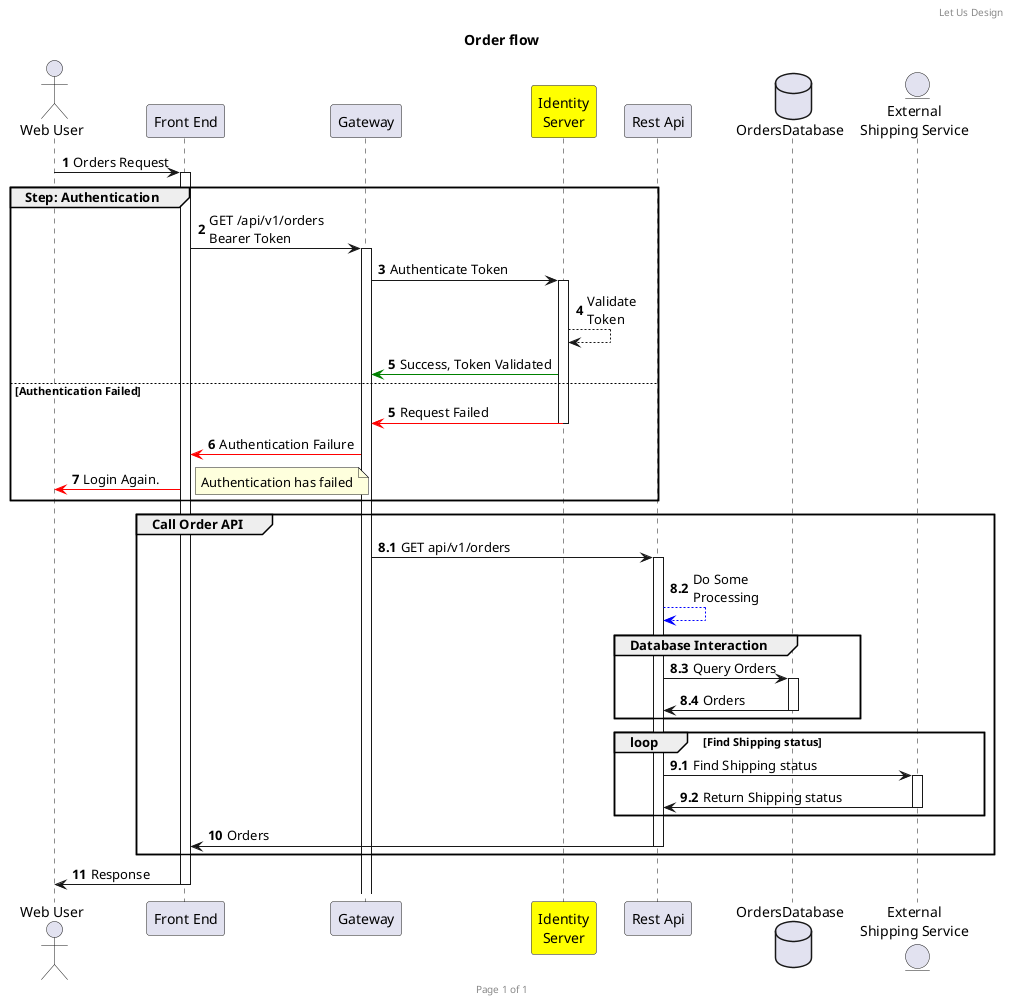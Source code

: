 'Rich PlantUML support for Visual Studio Code. Plugin used with VS Code
'Refer Syntax: https://plantuml.com/sequence-diagram

@startuml my simple order request

header Let Us Design
footer Page %page% of %lastpage%
title Order flow

actor "Web User" as WebUser
participant "Front End" as Portal
participant Gateway
participant "Identity\nServer" as IdentityServer #yellow
participant "Rest Api" as RestApi
database OrdersDatabase
entity "External\nShipping Service" as ExternalShippingService

autonumber
WebUser -> Portal ++ : Orders Request
group Step: Authentication
    Portal -> Gateway ++: GET /api/v1/orders\nBearer Token
    Gateway -> IdentityServer ++: Authenticate Token
    IdentityServer --> IdentityServer : Validate\nToken
    IdentityServer -[#green]> Gateway : Success, Token Validated
else Authentication Failed
    autonumber 5
    IdentityServer -[#red]> Gateway --: Request Failed
    Gateway -[#red]> Portal : Authentication Failure
    Portal -[#red]> WebUser: Login Again.  
    note right : Authentication has failed  
end

group Call Order API
    autonumber 8.1
    Gateway -> RestApi ++ : GET api/v1/orders
    RestApi --[#blue]> RestApi : Do Some\nProcessing
    group Database Interaction
        RestApi -> OrdersDatabase ++ : Query Orders
        OrdersDatabase -> RestApi -- : Orders
    end
    'loop
    loop Find Shipping status
        autonumber inc
        RestApi -> ExternalShippingService ++ : Find Shipping status
        ExternalShippingService -> RestApi -- : Return Shipping status
    end
    autonumber 10
    RestApi -> Portal --: Orders
end

Portal -> WebUser --: Response

@enduml
